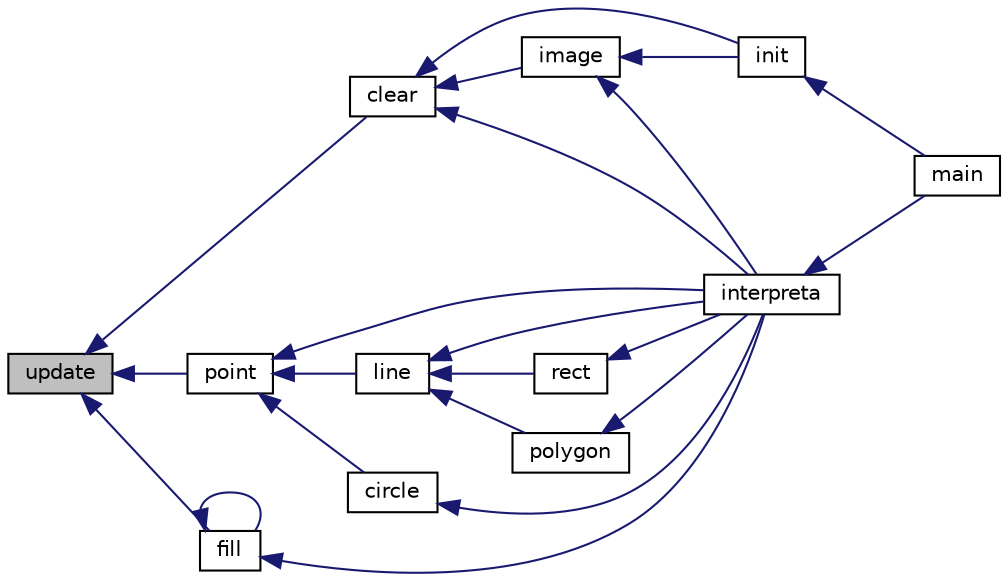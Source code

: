 digraph "update"
{
  edge [fontname="Helvetica",fontsize="10",labelfontname="Helvetica",labelfontsize="10"];
  node [fontname="Helvetica",fontsize="10",shape=record];
  rankdir="LR";
  Node76 [label="update",height=0.2,width=0.4,color="black", fillcolor="grey75", style="filled", fontcolor="black"];
  Node76 -> Node77 [dir="back",color="midnightblue",fontsize="10",style="solid",fontname="Helvetica"];
  Node77 [label="clear",height=0.2,width=0.4,color="black", fillcolor="white", style="filled",URL="$drawing_8h.html#a060fdc1b952842a2d986f3a82d7f7eb1",tooltip="Limpa tela. "];
  Node77 -> Node78 [dir="back",color="midnightblue",fontsize="10",style="solid",fontname="Helvetica"];
  Node78 [label="init",height=0.2,width=0.4,color="black", fillcolor="white", style="filled",URL="$cpaint_8h.html#a02fd73d861ef2e4aabb38c0c9ff82947"];
  Node78 -> Node79 [dir="back",color="midnightblue",fontsize="10",style="solid",fontname="Helvetica"];
  Node79 [label="main",height=0.2,width=0.4,color="black", fillcolor="white", style="filled",URL="$main_8c.html#ae66f6b31b5ad750f1fe042a706a4e3d4"];
  Node77 -> Node80 [dir="back",color="midnightblue",fontsize="10",style="solid",fontname="Helvetica"];
  Node80 [label="interpreta",height=0.2,width=0.4,color="black", fillcolor="white", style="filled",URL="$cpaint_8h.html#a9572edf4a5712e1f7d18cb1c044a5e23"];
  Node80 -> Node79 [dir="back",color="midnightblue",fontsize="10",style="solid",fontname="Helvetica"];
  Node77 -> Node81 [dir="back",color="midnightblue",fontsize="10",style="solid",fontname="Helvetica"];
  Node81 [label="image",height=0.2,width=0.4,color="black", fillcolor="white", style="filled",URL="$drawing_8h.html#af7d8552d25dedc8eaff5a6b81bdba925",tooltip="Cria área de desenho. "];
  Node81 -> Node78 [dir="back",color="midnightblue",fontsize="10",style="solid",fontname="Helvetica"];
  Node81 -> Node80 [dir="back",color="midnightblue",fontsize="10",style="solid",fontname="Helvetica"];
  Node76 -> Node82 [dir="back",color="midnightblue",fontsize="10",style="solid",fontname="Helvetica"];
  Node82 [label="point",height=0.2,width=0.4,color="black", fillcolor="white", style="filled",URL="$drawing_8h.html#ae966cb875313c1733713d879517f6326",tooltip="Desenha um ponto. "];
  Node82 -> Node80 [dir="back",color="midnightblue",fontsize="10",style="solid",fontname="Helvetica"];
  Node82 -> Node83 [dir="back",color="midnightblue",fontsize="10",style="solid",fontname="Helvetica"];
  Node83 [label="line",height=0.2,width=0.4,color="black", fillcolor="white", style="filled",URL="$drawing_8h.html#a75a4caf1d590da5cf42077cc1e14349f",tooltip="Desenha uma linha. "];
  Node83 -> Node80 [dir="back",color="midnightblue",fontsize="10",style="solid",fontname="Helvetica"];
  Node83 -> Node84 [dir="back",color="midnightblue",fontsize="10",style="solid",fontname="Helvetica"];
  Node84 [label="rect",height=0.2,width=0.4,color="black", fillcolor="white", style="filled",URL="$drawing_8h.html#ad65927499dd1a95e9621b9e7e21712d3",tooltip="Desenha um retângulo. "];
  Node84 -> Node80 [dir="back",color="midnightblue",fontsize="10",style="solid",fontname="Helvetica"];
  Node83 -> Node85 [dir="back",color="midnightblue",fontsize="10",style="solid",fontname="Helvetica"];
  Node85 [label="polygon",height=0.2,width=0.4,color="black", fillcolor="white", style="filled",URL="$drawing_8h.html#a101c7e8b226a8f09fd228e9ce1178c7b",tooltip="Desenha um polígono. "];
  Node85 -> Node80 [dir="back",color="midnightblue",fontsize="10",style="solid",fontname="Helvetica"];
  Node82 -> Node86 [dir="back",color="midnightblue",fontsize="10",style="solid",fontname="Helvetica"];
  Node86 [label="circle",height=0.2,width=0.4,color="black", fillcolor="white", style="filled",URL="$drawing_8h.html#a2eaf855b9e7fcab490a7197ed7dc2d02",tooltip="Desenha um círculo. "];
  Node86 -> Node80 [dir="back",color="midnightblue",fontsize="10",style="solid",fontname="Helvetica"];
  Node76 -> Node87 [dir="back",color="midnightblue",fontsize="10",style="solid",fontname="Helvetica"];
  Node87 [label="fill",height=0.2,width=0.4,color="black", fillcolor="white", style="filled",URL="$drawing_8h.html#ab0cf15c8fa93020f04e7119d0238cfb0",tooltip="Preencher. "];
  Node87 -> Node80 [dir="back",color="midnightblue",fontsize="10",style="solid",fontname="Helvetica"];
  Node87 -> Node87 [dir="back",color="midnightblue",fontsize="10",style="solid",fontname="Helvetica"];
}
